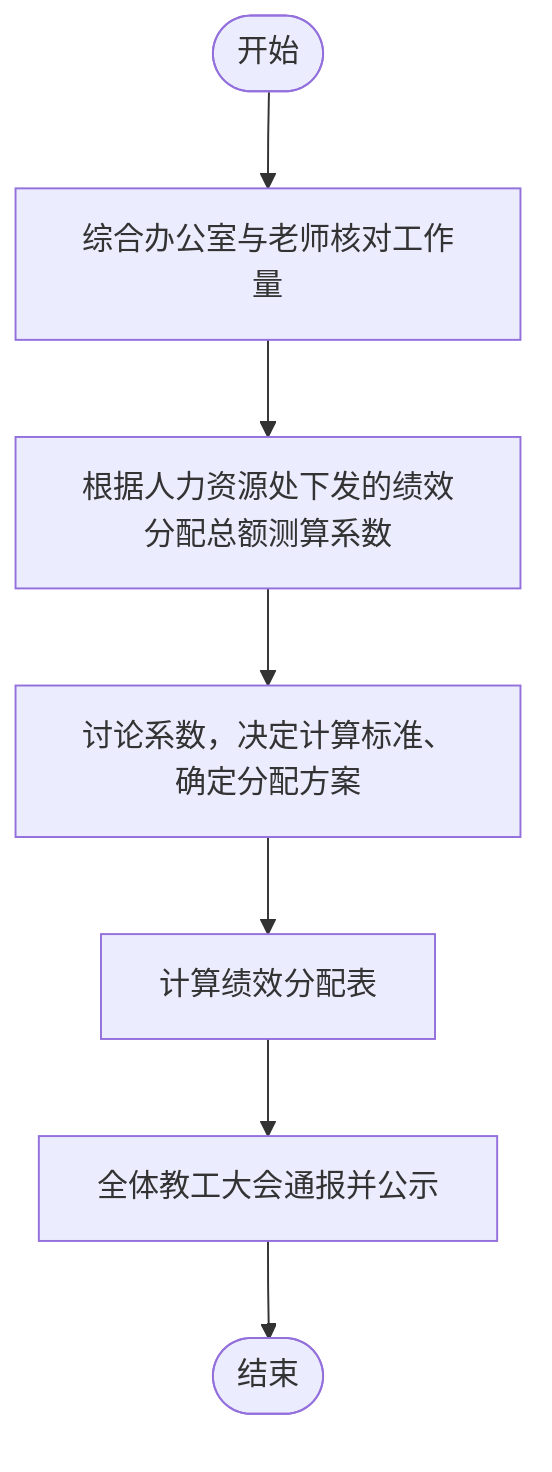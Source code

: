 flowchart TD
    Start(["开始"]) --> A["综合办公室与老师核对工作量"]
    A --> B["根据人力资源处下发的绩效分配总额测算系数"]
    B --> C["讨论系数，决定计算标准、确定分配方案"]
    C --> D["计算绩效分配表"]
    D --> E["全体教工大会通报并公示"]
    E --> End(["结束"])